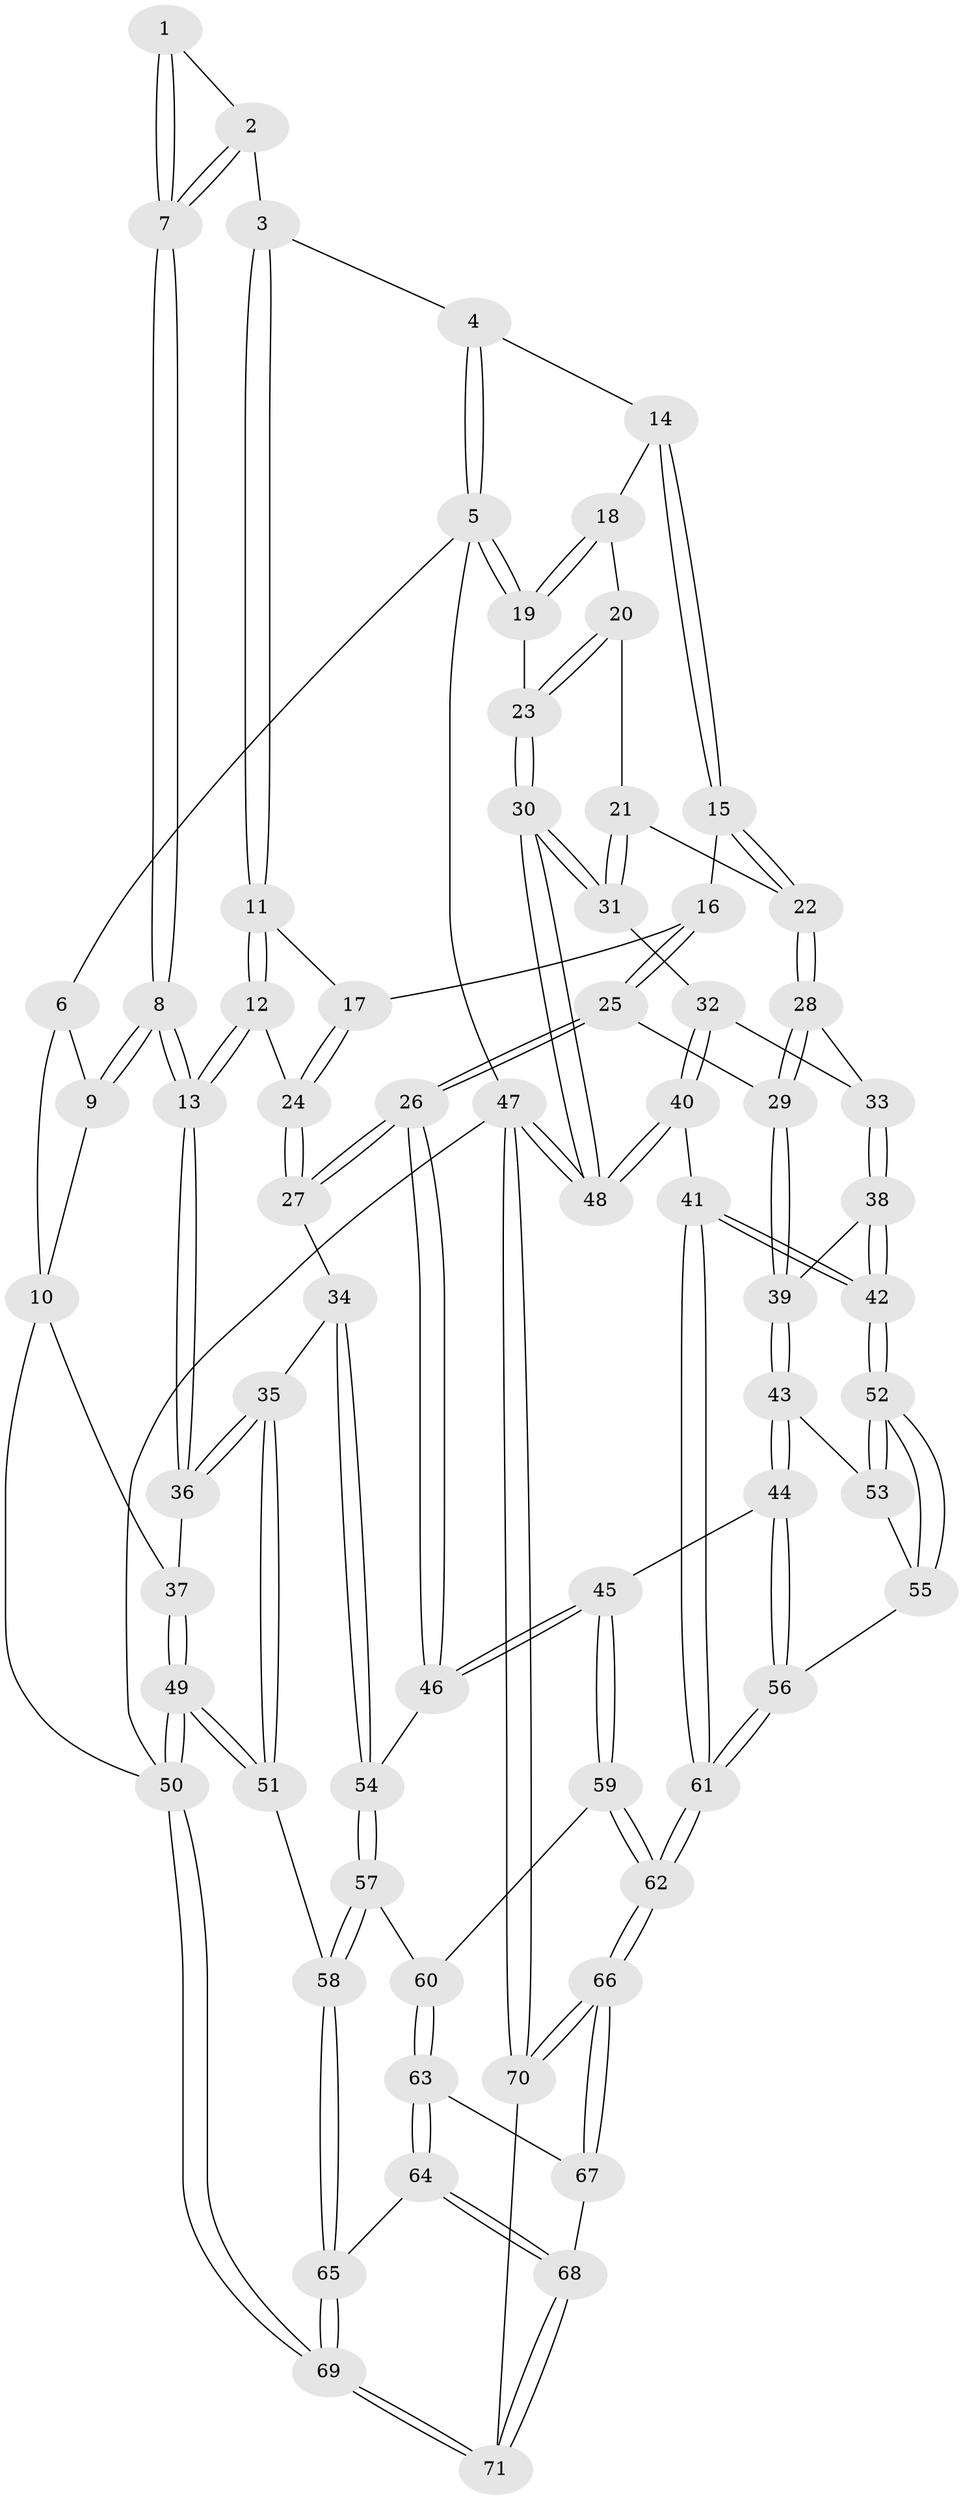 // coarse degree distribution, {3: 0.14285714285714285, 5: 0.5428571428571428, 4: 0.17142857142857143, 6: 0.14285714285714285}
// Generated by graph-tools (version 1.1) at 2025/54/03/05/25 16:54:48]
// undirected, 71 vertices, 174 edges
graph export_dot {
graph [start="1"]
  node [color=gray90,style=filled];
  1 [pos="+0.3285805557728374+0"];
  2 [pos="+0.5495510674648754+0"];
  3 [pos="+0.6139926903187031+0"];
  4 [pos="+0.6897018430367627+0"];
  5 [pos="+1+0"];
  6 [pos="+0.28736519043078523+0"];
  7 [pos="+0.2576115539276872+0.24174381537139036"];
  8 [pos="+0.22563127186774565+0.32483265064422356"];
  9 [pos="+0.12629706479304575+0.09382312619306898"];
  10 [pos="+0+0.04213258758508794"];
  11 [pos="+0.5514866211595848+0.09555206720255123"];
  12 [pos="+0.30634978383148304+0.326319085134652"];
  13 [pos="+0.22613647218748667+0.33206909635807036"];
  14 [pos="+0.7945689787770324+0.07888565722180171"];
  15 [pos="+0.7460472588558854+0.3142470349290134"];
  16 [pos="+0.620559060494215+0.341572837891711"];
  17 [pos="+0.5912693199882776+0.32732237648034895"];
  18 [pos="+0.8187057755540161+0.09431186451470898"];
  19 [pos="+1+0.19896455024706636"];
  20 [pos="+0.9185308074769922+0.2516254344350091"];
  21 [pos="+0.8741501952006674+0.36555359458915426"];
  22 [pos="+0.8257842160382859+0.3960140922509267"];
  23 [pos="+1+0.3053071231735603"];
  24 [pos="+0.453952455067811+0.3826320497688018"];
  25 [pos="+0.6467307059075391+0.5202333595324072"];
  26 [pos="+0.5379884605253591+0.5936209210060372"];
  27 [pos="+0.5242530470717822+0.5843596648400438"];
  28 [pos="+0.8246144388985396+0.4754745581582844"];
  29 [pos="+0.7119142954003882+0.5247744189084732"];
  30 [pos="+1+0.3740881745865718"];
  31 [pos="+1+0.3786786022459344"];
  32 [pos="+0.8804010266814886+0.5022783258210406"];
  33 [pos="+0.8271420553300296+0.47780551371898367"];
  34 [pos="+0.28062301629726527+0.586559128233042"];
  35 [pos="+0.21988316948602962+0.5604636544139096"];
  36 [pos="+0.15816274426889182+0.40552718936609694"];
  37 [pos="+0+0.4014360595094309"];
  38 [pos="+0.8225702520519147+0.6443882500755062"];
  39 [pos="+0.7466278842722601+0.6531520771566282"];
  40 [pos="+1+0.7672137462085049"];
  41 [pos="+0.9822636739062238+0.767757756694914"];
  42 [pos="+0.9810241206305631+0.7673620087549158"];
  43 [pos="+0.7311251883610211+0.6770707351041487"];
  44 [pos="+0.6589735958114122+0.7100496630875357"];
  45 [pos="+0.5692935135792271+0.6894744611754925"];
  46 [pos="+0.5451973350055525+0.6366725126981476"];
  47 [pos="+1+1"];
  48 [pos="+1+0.8154476955378618"];
  49 [pos="+0+0.9044137178842002"];
  50 [pos="+0+1"];
  51 [pos="+0.13052261074448088+0.7967268291573475"];
  52 [pos="+0.8920752694588342+0.7657264315471063"];
  53 [pos="+0.7407492560142296+0.6878941973902885"];
  54 [pos="+0.37193202460962144+0.7376967621306023"];
  55 [pos="+0.7781490853287324+0.7807543211551113"];
  56 [pos="+0.7216440681349457+0.811497231011612"];
  57 [pos="+0.3714025642759503+0.8266795553396623"];
  58 [pos="+0.24822657490238284+0.8759091063421777"];
  59 [pos="+0.5384077779970651+0.7982365389012409"];
  60 [pos="+0.4099525992424005+0.8387713748117626"];
  61 [pos="+0.6753099990718288+0.9983007251215493"];
  62 [pos="+0.6732559251663452+1"];
  63 [pos="+0.43716000000882627+0.918830552037534"];
  64 [pos="+0.4062876865860462+0.9756199342466039"];
  65 [pos="+0.2557530575092397+0.9257823024293983"];
  66 [pos="+0.6727201686582865+1"];
  67 [pos="+0.4933665448147641+0.9513259395576908"];
  68 [pos="+0.41342603241009407+1"];
  69 [pos="+0.23044778708698302+1"];
  70 [pos="+0.7058595308814817+1"];
  71 [pos="+0.402883196030039+1"];
  1 -- 2;
  1 -- 7;
  1 -- 7;
  2 -- 3;
  2 -- 7;
  2 -- 7;
  3 -- 4;
  3 -- 11;
  3 -- 11;
  4 -- 5;
  4 -- 5;
  4 -- 14;
  5 -- 6;
  5 -- 19;
  5 -- 19;
  5 -- 47;
  6 -- 9;
  6 -- 10;
  7 -- 8;
  7 -- 8;
  8 -- 9;
  8 -- 9;
  8 -- 13;
  8 -- 13;
  9 -- 10;
  10 -- 37;
  10 -- 50;
  11 -- 12;
  11 -- 12;
  11 -- 17;
  12 -- 13;
  12 -- 13;
  12 -- 24;
  13 -- 36;
  13 -- 36;
  14 -- 15;
  14 -- 15;
  14 -- 18;
  15 -- 16;
  15 -- 22;
  15 -- 22;
  16 -- 17;
  16 -- 25;
  16 -- 25;
  17 -- 24;
  17 -- 24;
  18 -- 19;
  18 -- 19;
  18 -- 20;
  19 -- 23;
  20 -- 21;
  20 -- 23;
  20 -- 23;
  21 -- 22;
  21 -- 31;
  21 -- 31;
  22 -- 28;
  22 -- 28;
  23 -- 30;
  23 -- 30;
  24 -- 27;
  24 -- 27;
  25 -- 26;
  25 -- 26;
  25 -- 29;
  26 -- 27;
  26 -- 27;
  26 -- 46;
  26 -- 46;
  27 -- 34;
  28 -- 29;
  28 -- 29;
  28 -- 33;
  29 -- 39;
  29 -- 39;
  30 -- 31;
  30 -- 31;
  30 -- 48;
  30 -- 48;
  31 -- 32;
  32 -- 33;
  32 -- 40;
  32 -- 40;
  33 -- 38;
  33 -- 38;
  34 -- 35;
  34 -- 54;
  34 -- 54;
  35 -- 36;
  35 -- 36;
  35 -- 51;
  35 -- 51;
  36 -- 37;
  37 -- 49;
  37 -- 49;
  38 -- 39;
  38 -- 42;
  38 -- 42;
  39 -- 43;
  39 -- 43;
  40 -- 41;
  40 -- 48;
  40 -- 48;
  41 -- 42;
  41 -- 42;
  41 -- 61;
  41 -- 61;
  42 -- 52;
  42 -- 52;
  43 -- 44;
  43 -- 44;
  43 -- 53;
  44 -- 45;
  44 -- 56;
  44 -- 56;
  45 -- 46;
  45 -- 46;
  45 -- 59;
  45 -- 59;
  46 -- 54;
  47 -- 48;
  47 -- 48;
  47 -- 70;
  47 -- 70;
  47 -- 50;
  49 -- 50;
  49 -- 50;
  49 -- 51;
  49 -- 51;
  50 -- 69;
  50 -- 69;
  51 -- 58;
  52 -- 53;
  52 -- 53;
  52 -- 55;
  52 -- 55;
  53 -- 55;
  54 -- 57;
  54 -- 57;
  55 -- 56;
  56 -- 61;
  56 -- 61;
  57 -- 58;
  57 -- 58;
  57 -- 60;
  58 -- 65;
  58 -- 65;
  59 -- 60;
  59 -- 62;
  59 -- 62;
  60 -- 63;
  60 -- 63;
  61 -- 62;
  61 -- 62;
  62 -- 66;
  62 -- 66;
  63 -- 64;
  63 -- 64;
  63 -- 67;
  64 -- 65;
  64 -- 68;
  64 -- 68;
  65 -- 69;
  65 -- 69;
  66 -- 67;
  66 -- 67;
  66 -- 70;
  66 -- 70;
  67 -- 68;
  68 -- 71;
  68 -- 71;
  69 -- 71;
  69 -- 71;
  70 -- 71;
}
